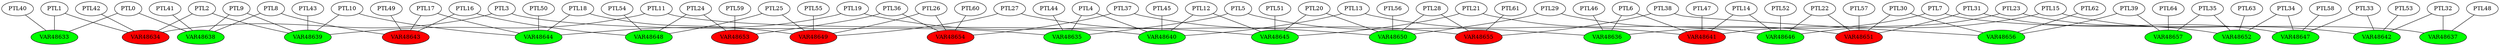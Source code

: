 graph model {
PTL0 -- VAR48633;

PTL0 -- VAR48638;

PTL1 -- VAR48633;

PTL1 -- VAR48634;

PTL2 -- VAR48634;

PTL2 -- VAR48639;

PTL3 -- VAR48634;

PTL3 -- VAR48635;

PTL4 -- VAR48635;

PTL4 -- VAR48640;

PTL5 -- VAR48635;

PTL5 -- VAR48636;

PTL6 -- VAR48636;

PTL6 -- VAR48641;

PTL7 -- VAR48636;

PTL7 -- VAR48637;

PTL8 -- VAR48638;

PTL8 -- VAR48643;

PTL9 -- VAR48638;

PTL9 -- VAR48639;

PTL10 -- VAR48639;

PTL10 -- VAR48644;

PTL11 -- VAR48639;

PTL11 -- VAR48640;

PTL12 -- VAR48640;

PTL12 -- VAR48645;

PTL13 -- VAR48640;

PTL13 -- VAR48641;

PTL14 -- VAR48641;

PTL14 -- VAR48646;

PTL15 -- VAR48641;

PTL15 -- VAR48642;

PTL16 -- VAR48643;

PTL16 -- VAR48648;

PTL17 -- VAR48643;

PTL17 -- VAR48644;

PTL18 -- VAR48644;

PTL18 -- VAR48649;

PTL19 -- VAR48644;

PTL19 -- VAR48645;

PTL20 -- VAR48645;

PTL20 -- VAR48650;

PTL21 -- VAR48645;

PTL21 -- VAR48646;

PTL22 -- VAR48646;

PTL22 -- VAR48651;

PTL23 -- VAR48646;

PTL23 -- VAR48647;

PTL24 -- VAR48648;

PTL24 -- VAR48653;

PTL25 -- VAR48648;

PTL25 -- VAR48649;

PTL26 -- VAR48649;

PTL26 -- VAR48654;

PTL27 -- VAR48649;

PTL27 -- VAR48650;

PTL28 -- VAR48650;

PTL28 -- VAR48655;

PTL29 -- VAR48650;

PTL29 -- VAR48651;

PTL30 -- VAR48651;

PTL30 -- VAR48656;

PTL31 -- VAR48651;

PTL31 -- VAR48652;

PTL32 -- VAR48637;

PTL32 -- VAR48642;

PTL33 -- VAR48642;

PTL33 -- VAR48647;

PTL34 -- VAR48647;

PTL34 -- VAR48652;

PTL35 -- VAR48652;

PTL35 -- VAR48657;

PTL36 -- VAR48653;

PTL36 -- VAR48654;

PTL37 -- VAR48654;

PTL37 -- VAR48655;

PTL38 -- VAR48655;

PTL38 -- VAR48656;

PTL39 -- VAR48656;

PTL39 -- VAR48657;

PTL40 -- VAR48633;

PTL41 -- VAR48638;

PTL42 -- VAR48634;

PTL43 -- VAR48639;

PTL44 -- VAR48635;

PTL45 -- VAR48640;

PTL46 -- VAR48636;

PTL47 -- VAR48641;

PTL48 -- VAR48637;

PTL49 -- VAR48643;

PTL50 -- VAR48644;

PTL51 -- VAR48645;

PTL52 -- VAR48646;

PTL53 -- VAR48642;

PTL54 -- VAR48648;

PTL55 -- VAR48649;

PTL56 -- VAR48650;

PTL57 -- VAR48651;

PTL58 -- VAR48647;

PTL59 -- VAR48653;

PTL60 -- VAR48654;

PTL61 -- VAR48655;

PTL62 -- VAR48656;

PTL63 -- VAR48652;

PTL64 -- VAR48657;

VAR48633 [style=filled fillcolor=green];
VAR48638 [style=filled fillcolor=green];
VAR48634 [style=filled fillcolor=red];
VAR48639 [style=filled fillcolor=green];
VAR48635 [style=filled fillcolor=green];
VAR48640 [style=filled fillcolor=green];
VAR48636 [style=filled fillcolor=green];
VAR48641 [style=filled fillcolor=red];
VAR48637 [style=filled fillcolor=green];
VAR48643 [style=filled fillcolor=red];
VAR48644 [style=filled fillcolor=green];
VAR48645 [style=filled fillcolor=green];
VAR48646 [style=filled fillcolor=green];
VAR48642 [style=filled fillcolor=green];
VAR48648 [style=filled fillcolor=green];
VAR48649 [style=filled fillcolor=red];
VAR48650 [style=filled fillcolor=green];
VAR48651 [style=filled fillcolor=red];
VAR48647 [style=filled fillcolor=green];
VAR48653 [style=filled fillcolor=red];
VAR48654 [style=filled fillcolor=red];
VAR48655 [style=filled fillcolor=red];
VAR48656 [style=filled fillcolor=green];
VAR48652 [style=filled fillcolor=green];
VAR48657 [style=filled fillcolor=green];
}
